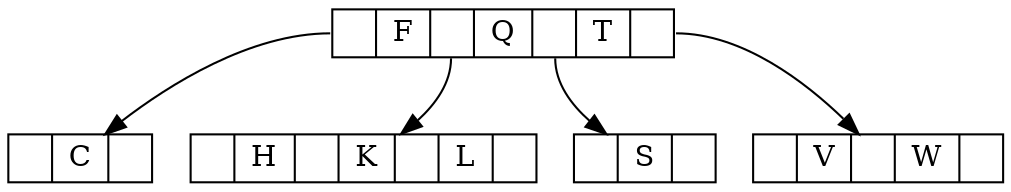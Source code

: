 digraph g {
node [shape = record,height=.1];
node0[label = "<f0> |F|<f1> |Q|<f2> |T|<f3>"];
node1[label = "<f0> |C|<f1>"];
"node0":f0 -> "node1"
node2[label = "<f0> |H|<f1> |K|<f2> |L|<f3>"];
"node0":f1 -> "node2"
node3[label = "<f0> |S|<f1>"];
"node0":f2 -> "node3"
node4[label = "<f0> |V|<f1> |W|<f2>"];
"node0":f3 -> "node4"

}
